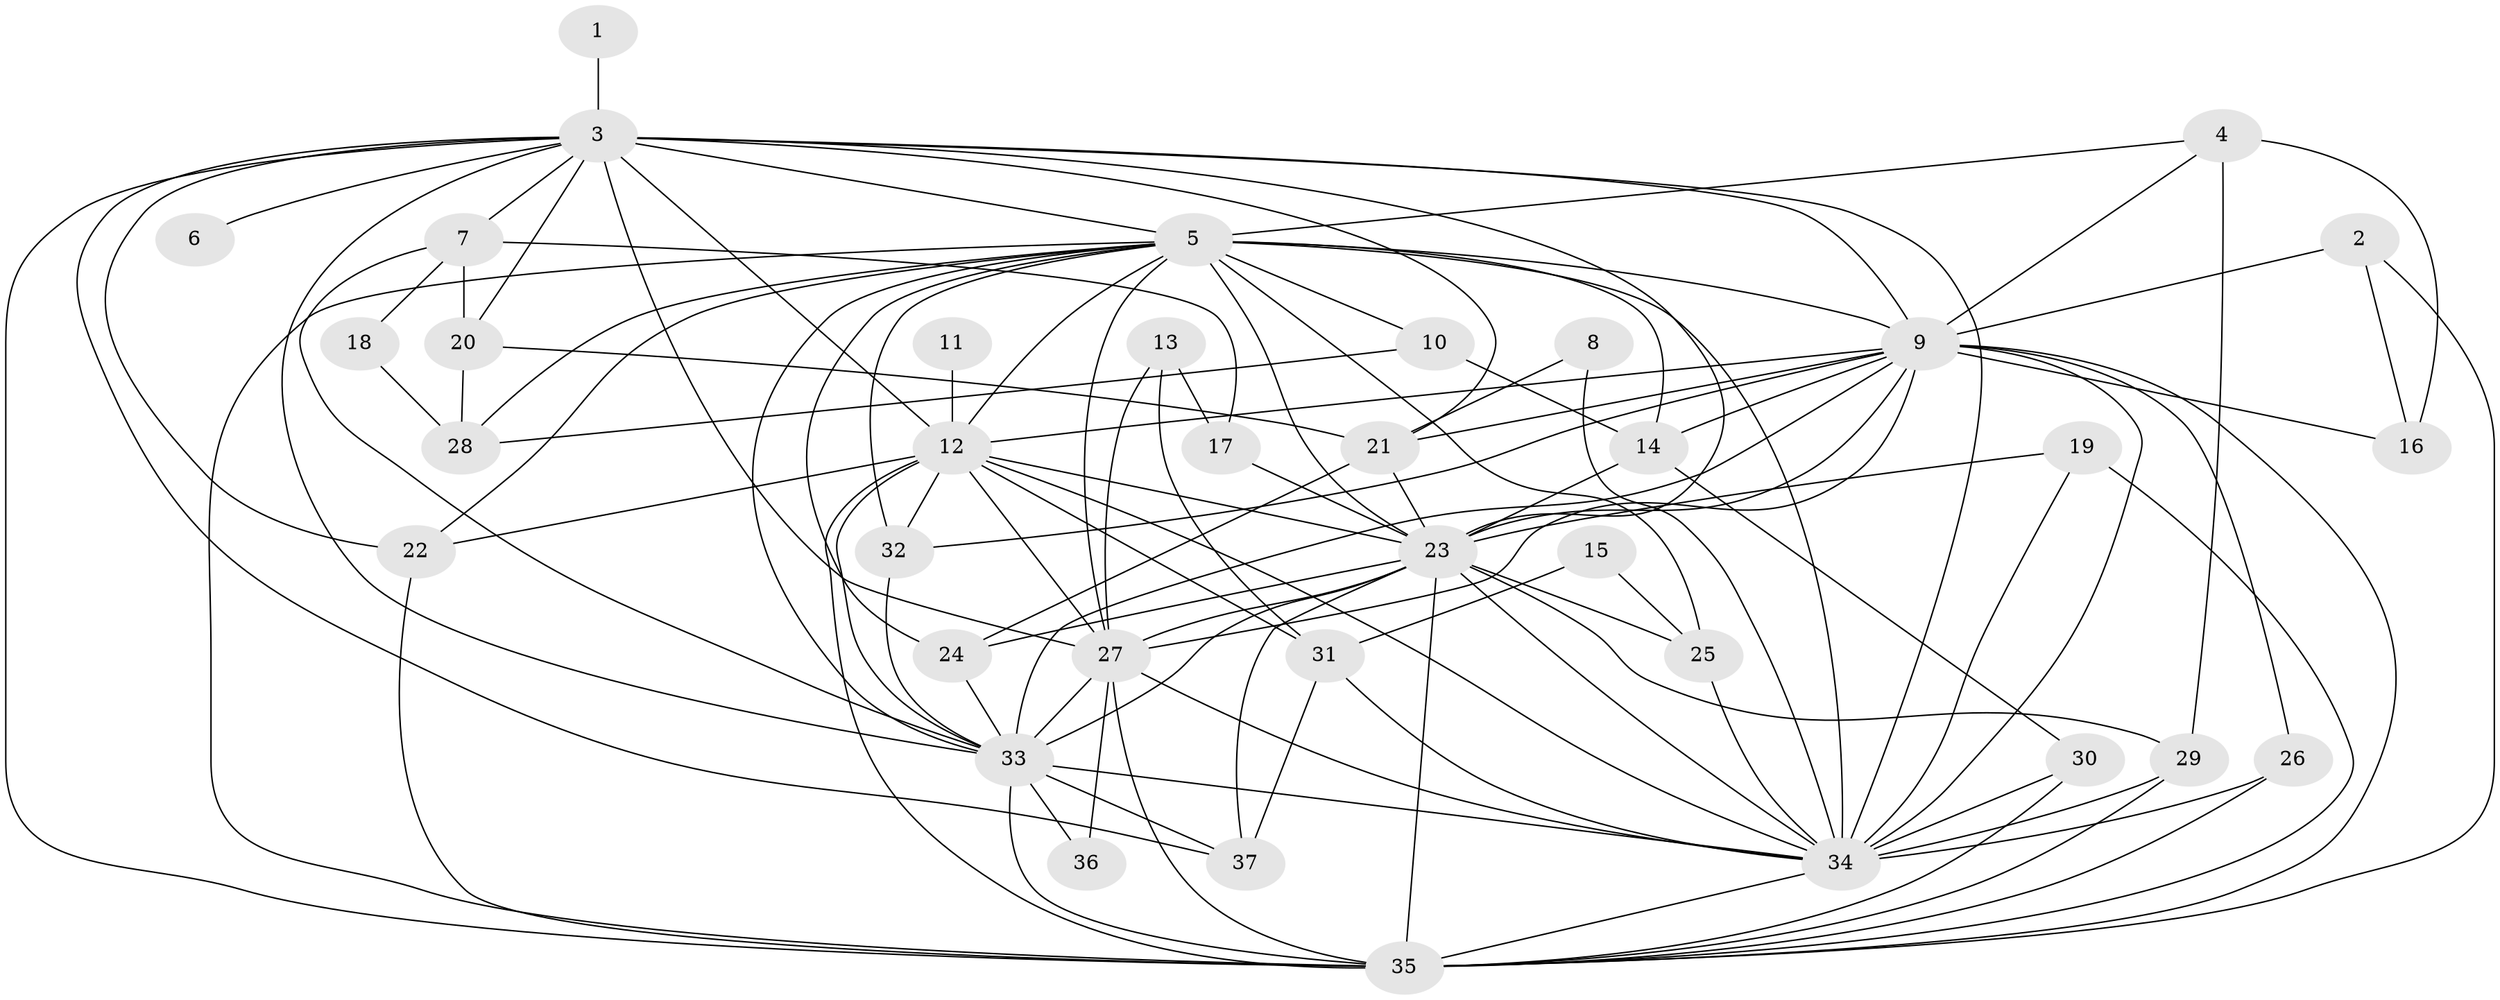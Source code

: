 // original degree distribution, {14: 0.013513513513513514, 16: 0.02702702702702703, 13: 0.013513513513513514, 22: 0.013513513513513514, 15: 0.013513513513513514, 19: 0.013513513513513514, 20: 0.013513513513513514, 17: 0.013513513513513514, 23: 0.013513513513513514, 2: 0.5540540540540541, 3: 0.12162162162162163, 4: 0.13513513513513514, 5: 0.02702702702702703, 6: 0.02702702702702703}
// Generated by graph-tools (version 1.1) at 2025/01/03/09/25 03:01:21]
// undirected, 37 vertices, 109 edges
graph export_dot {
graph [start="1"]
  node [color=gray90,style=filled];
  1;
  2;
  3;
  4;
  5;
  6;
  7;
  8;
  9;
  10;
  11;
  12;
  13;
  14;
  15;
  16;
  17;
  18;
  19;
  20;
  21;
  22;
  23;
  24;
  25;
  26;
  27;
  28;
  29;
  30;
  31;
  32;
  33;
  34;
  35;
  36;
  37;
  1 -- 3 [weight=1.0];
  2 -- 9 [weight=1.0];
  2 -- 16 [weight=1.0];
  2 -- 35 [weight=1.0];
  3 -- 5 [weight=1.0];
  3 -- 6 [weight=1.0];
  3 -- 7 [weight=2.0];
  3 -- 9 [weight=1.0];
  3 -- 12 [weight=2.0];
  3 -- 20 [weight=1.0];
  3 -- 21 [weight=1.0];
  3 -- 22 [weight=1.0];
  3 -- 23 [weight=2.0];
  3 -- 27 [weight=2.0];
  3 -- 33 [weight=1.0];
  3 -- 34 [weight=1.0];
  3 -- 35 [weight=2.0];
  3 -- 37 [weight=1.0];
  4 -- 5 [weight=1.0];
  4 -- 9 [weight=1.0];
  4 -- 16 [weight=1.0];
  4 -- 29 [weight=1.0];
  5 -- 9 [weight=2.0];
  5 -- 10 [weight=1.0];
  5 -- 12 [weight=1.0];
  5 -- 14 [weight=1.0];
  5 -- 22 [weight=1.0];
  5 -- 23 [weight=3.0];
  5 -- 24 [weight=1.0];
  5 -- 25 [weight=1.0];
  5 -- 27 [weight=2.0];
  5 -- 28 [weight=1.0];
  5 -- 32 [weight=1.0];
  5 -- 33 [weight=2.0];
  5 -- 34 [weight=2.0];
  5 -- 35 [weight=1.0];
  7 -- 17 [weight=1.0];
  7 -- 18 [weight=1.0];
  7 -- 20 [weight=1.0];
  7 -- 33 [weight=1.0];
  8 -- 21 [weight=1.0];
  8 -- 34 [weight=1.0];
  9 -- 12 [weight=1.0];
  9 -- 14 [weight=1.0];
  9 -- 16 [weight=1.0];
  9 -- 21 [weight=1.0];
  9 -- 23 [weight=4.0];
  9 -- 26 [weight=1.0];
  9 -- 27 [weight=1.0];
  9 -- 32 [weight=1.0];
  9 -- 33 [weight=1.0];
  9 -- 34 [weight=2.0];
  9 -- 35 [weight=1.0];
  10 -- 14 [weight=1.0];
  10 -- 28 [weight=1.0];
  11 -- 12 [weight=1.0];
  12 -- 22 [weight=1.0];
  12 -- 23 [weight=2.0];
  12 -- 27 [weight=1.0];
  12 -- 31 [weight=1.0];
  12 -- 32 [weight=1.0];
  12 -- 33 [weight=1.0];
  12 -- 34 [weight=1.0];
  12 -- 35 [weight=1.0];
  13 -- 17 [weight=1.0];
  13 -- 27 [weight=1.0];
  13 -- 31 [weight=1.0];
  14 -- 23 [weight=1.0];
  14 -- 30 [weight=1.0];
  15 -- 25 [weight=1.0];
  15 -- 31 [weight=1.0];
  17 -- 23 [weight=1.0];
  18 -- 28 [weight=1.0];
  19 -- 23 [weight=1.0];
  19 -- 34 [weight=2.0];
  19 -- 35 [weight=1.0];
  20 -- 21 [weight=1.0];
  20 -- 28 [weight=1.0];
  21 -- 23 [weight=1.0];
  21 -- 24 [weight=1.0];
  22 -- 35 [weight=1.0];
  23 -- 24 [weight=1.0];
  23 -- 25 [weight=1.0];
  23 -- 27 [weight=2.0];
  23 -- 29 [weight=1.0];
  23 -- 33 [weight=2.0];
  23 -- 34 [weight=2.0];
  23 -- 35 [weight=2.0];
  23 -- 37 [weight=1.0];
  24 -- 33 [weight=1.0];
  25 -- 34 [weight=1.0];
  26 -- 34 [weight=1.0];
  26 -- 35 [weight=1.0];
  27 -- 33 [weight=2.0];
  27 -- 34 [weight=1.0];
  27 -- 35 [weight=1.0];
  27 -- 36 [weight=1.0];
  29 -- 34 [weight=1.0];
  29 -- 35 [weight=1.0];
  30 -- 34 [weight=1.0];
  30 -- 35 [weight=1.0];
  31 -- 34 [weight=1.0];
  31 -- 37 [weight=1.0];
  32 -- 33 [weight=1.0];
  33 -- 34 [weight=1.0];
  33 -- 35 [weight=1.0];
  33 -- 36 [weight=1.0];
  33 -- 37 [weight=1.0];
  34 -- 35 [weight=1.0];
}
